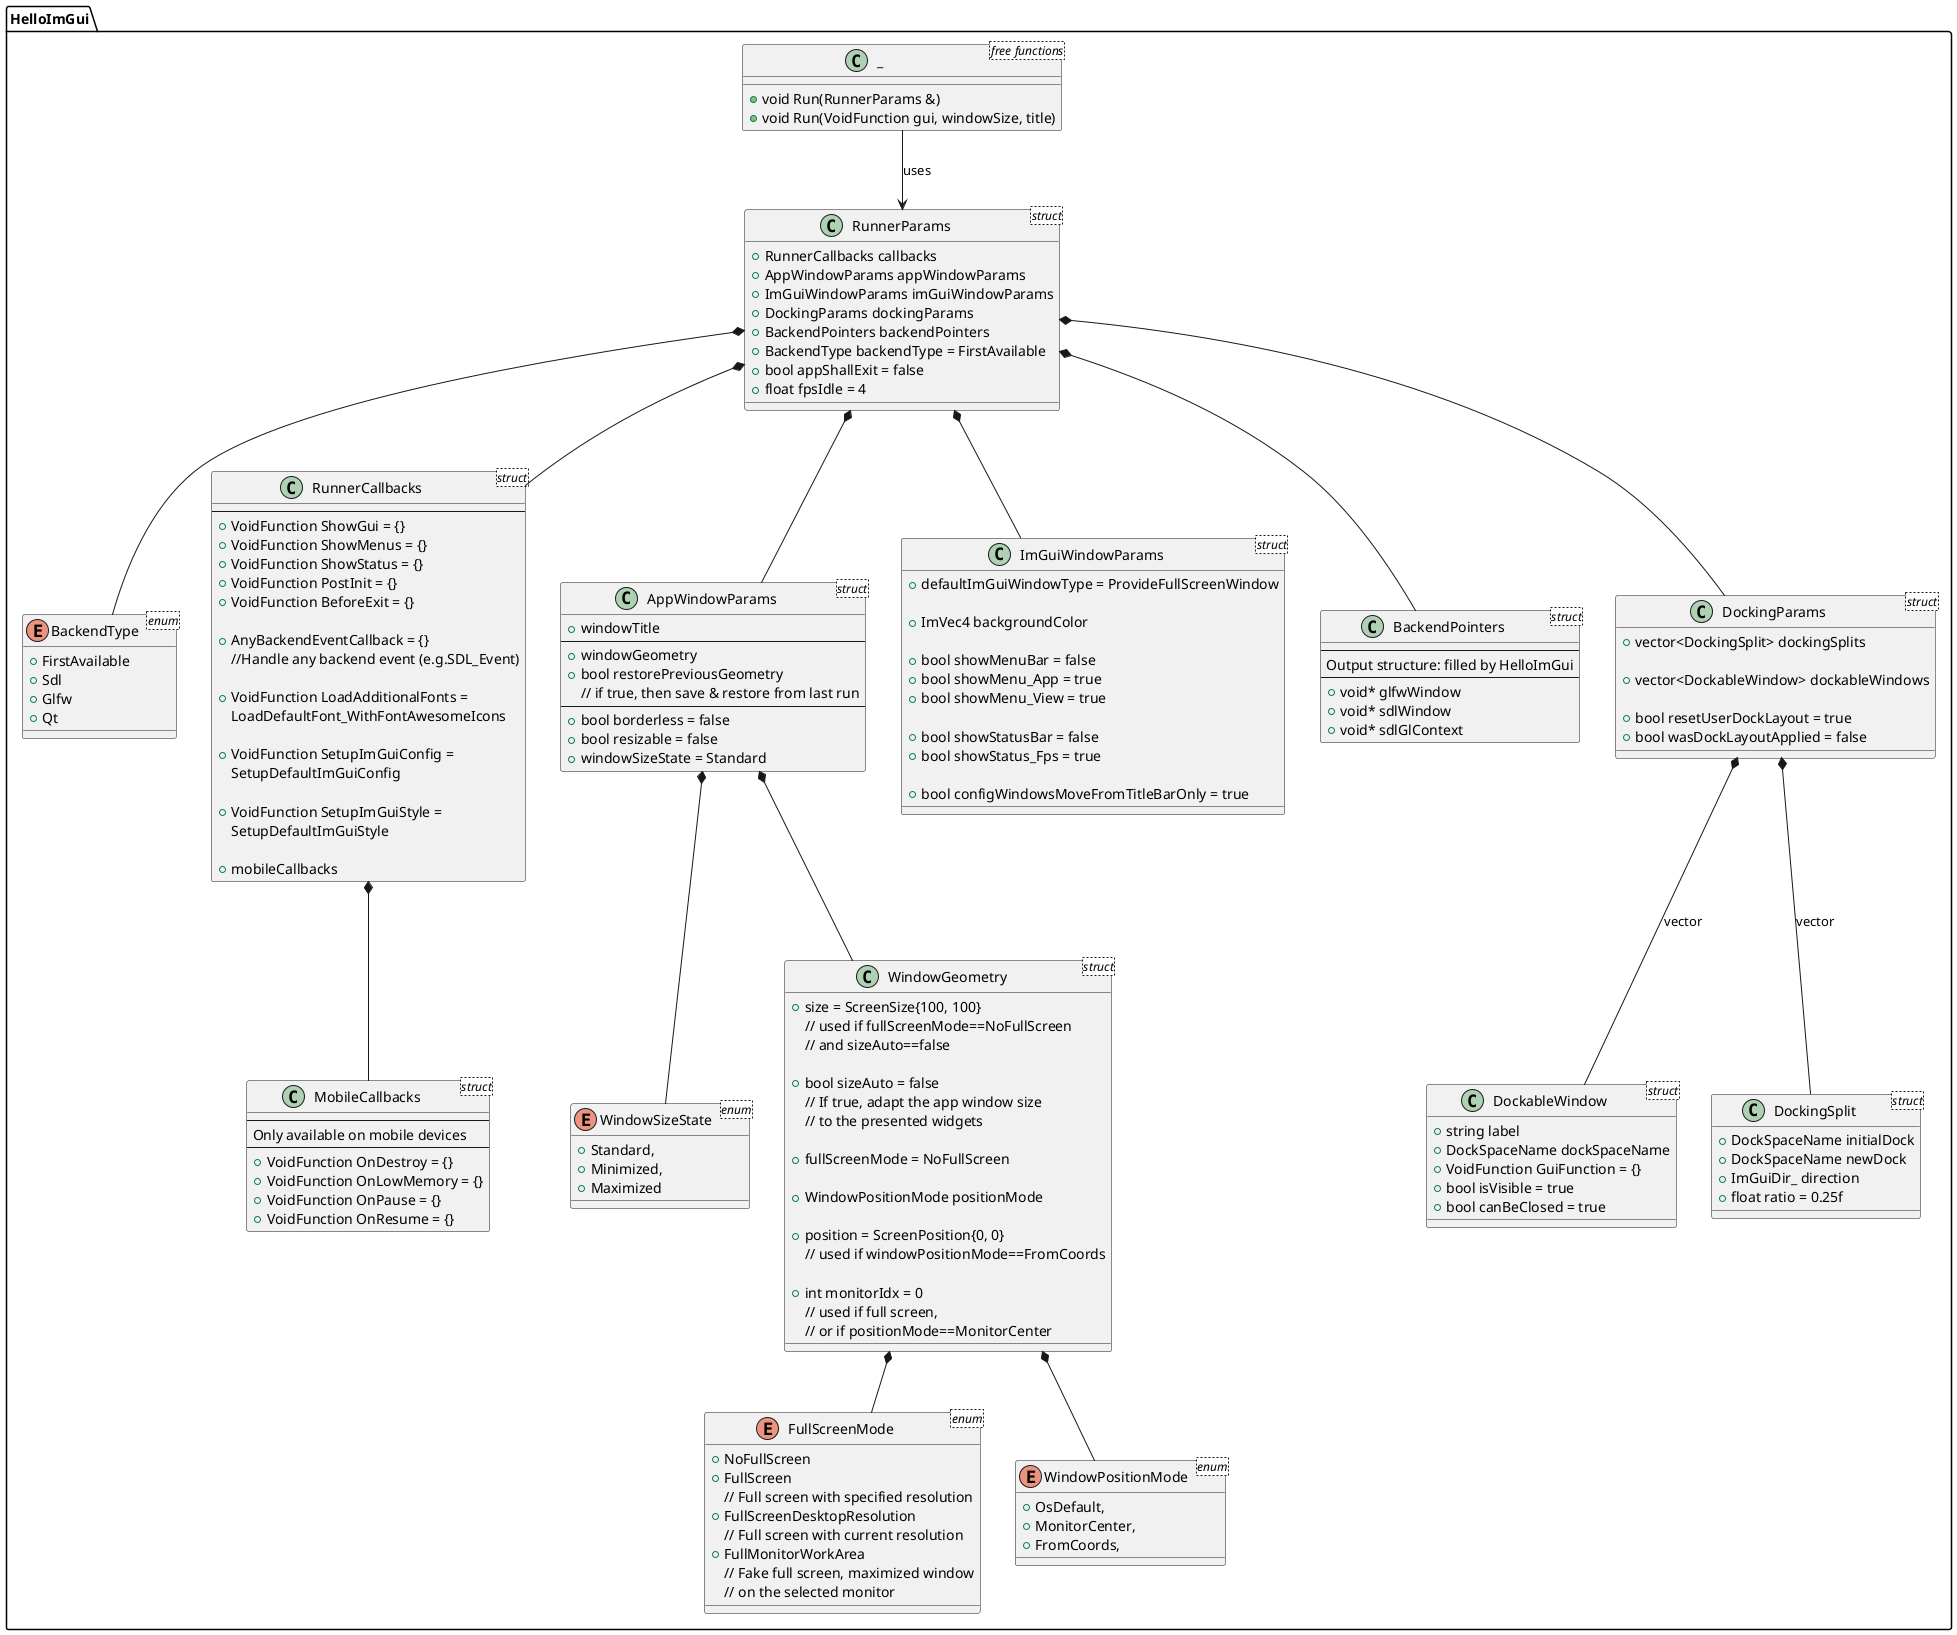 @startuml
namespace HelloImGui {

class _ <free functions> {
    + void Run(RunnerParams &)
    + void Run(VoidFunction gui, windowSize, title)
}

_ --> RunnerParams: uses

enum BackendType <enum>{
    + FirstAvailable
    + Sdl
    + Glfw
    + Qt
}

class RunnerParams <struct> {
    + RunnerCallbacks callbacks
    + AppWindowParams appWindowParams
    + ImGuiWindowParams imGuiWindowParams
    + DockingParams dockingParams
    + BackendPointers backendPointers
    + BackendType backendType = FirstAvailable
    + bool appShallExit = false
    + float fpsIdle = 4
}

class RunnerCallbacks <struct> {
    ---
    + VoidFunction ShowGui = {}
    + VoidFunction ShowMenus = {}
    + VoidFunction ShowStatus = {}
    + VoidFunction PostInit = {}
    + VoidFunction BeforeExit = {}

    + AnyBackendEventCallback = {}
    //Handle any backend event (e.g.SDL_Event)

    + VoidFunction LoadAdditionalFonts =
       LoadDefaultFont_WithFontAwesomeIcons

    + VoidFunction SetupImGuiConfig =
      SetupDefaultImGuiConfig

    + VoidFunction SetupImGuiStyle =
      SetupDefaultImGuiStyle

    + mobileCallbacks
}

class MobileCallbacks <struct>{
    ---
    Only available on mobile devices
    ---
    + VoidFunction OnDestroy = {}
    + VoidFunction OnLowMemory = {}
    + VoidFunction OnPause = {}
    + VoidFunction OnResume = {}
}
RunnerCallbacks *-- MobileCallbacks

enum FullScreenMode <enum>{
    + NoFullScreen
    + FullScreen
    // Full screen with specified resolution
    + FullScreenDesktopResolution
    // Full screen with current resolution
    + FullMonitorWorkArea
    // Fake full screen, maximized window
    // on the selected monitor
}

enum WindowSizeState <enum>{
    + Standard,
    + Minimized,
    + Maximized
}



enum WindowPositionMode <enum>{
    + OsDefault,
    + MonitorCenter,
    + FromCoords,
}



class WindowGeometry <struct>{
    + size = ScreenSize{100, 100}
    // used if fullScreenMode==NoFullScreen
    // and sizeAuto==false

    + bool sizeAuto = false
    // If true, adapt the app window size
    // to the presented widgets

    + fullScreenMode = NoFullScreen

    + WindowPositionMode positionMode

    + position = ScreenPosition{0, 0}
    // used if windowPositionMode==FromCoords

    + int monitorIdx = 0
    // used if full screen,
    // or if positionMode==MonitorCenter
}

WindowGeometry *-- FullScreenMode
WindowGeometry *-- WindowPositionMode



class AppWindowParams <struct>{
    + windowTitle
    ---
    + windowGeometry
    + bool restorePreviousGeometry
    // if true, then save & restore from last run
    ---
    + bool borderless = false
    + bool resizable = false
    + windowSizeState = Standard
}

AppWindowParams *-- WindowGeometry
AppWindowParams *-- WindowSizeState


class ImGuiWindowParams <struct> {
    + defaultImGuiWindowType = ProvideFullScreenWindow

    + ImVec4 backgroundColor

    + bool showMenuBar = false
    + bool showMenu_App = true
    + bool showMenu_View = true

    + bool showStatusBar = false
    + bool showStatus_Fps = true

    + bool configWindowsMoveFromTitleBarOnly = true
}

class BackendPointers <struct> {
  ---
  Output structure: filled by HelloImGui
  ---
  + void* glfwWindow
  + void* sdlWindow
  + void* sdlGlContext
}

class DockingParams <struct> {
    + vector<DockingSplit> dockingSplits

    + vector<DockableWindow> dockableWindows

    + bool resetUserDockLayout = true
    + bool wasDockLayoutApplied = false
}

class DockableWindow <struct> {
    + string label
    + DockSpaceName dockSpaceName
    + VoidFunction GuiFunction = {}
    + bool isVisible = true
    + bool canBeClosed = true
}

class DockingSplit <struct> {
    + DockSpaceName initialDock
    + DockSpaceName newDock
    + ImGuiDir_ direction
    + float ratio = 0.25f
}

RunnerParams *-- BackendType
RunnerParams *-- RunnerCallbacks
RunnerParams *-- AppWindowParams
RunnerParams *-- ImGuiWindowParams
RunnerParams *-- BackendPointers
RunnerParams *-- DockingParams
DockingParams *-- DockableWindow : vector
DockingParams *-- DockingSplit : vector

}
@enduml